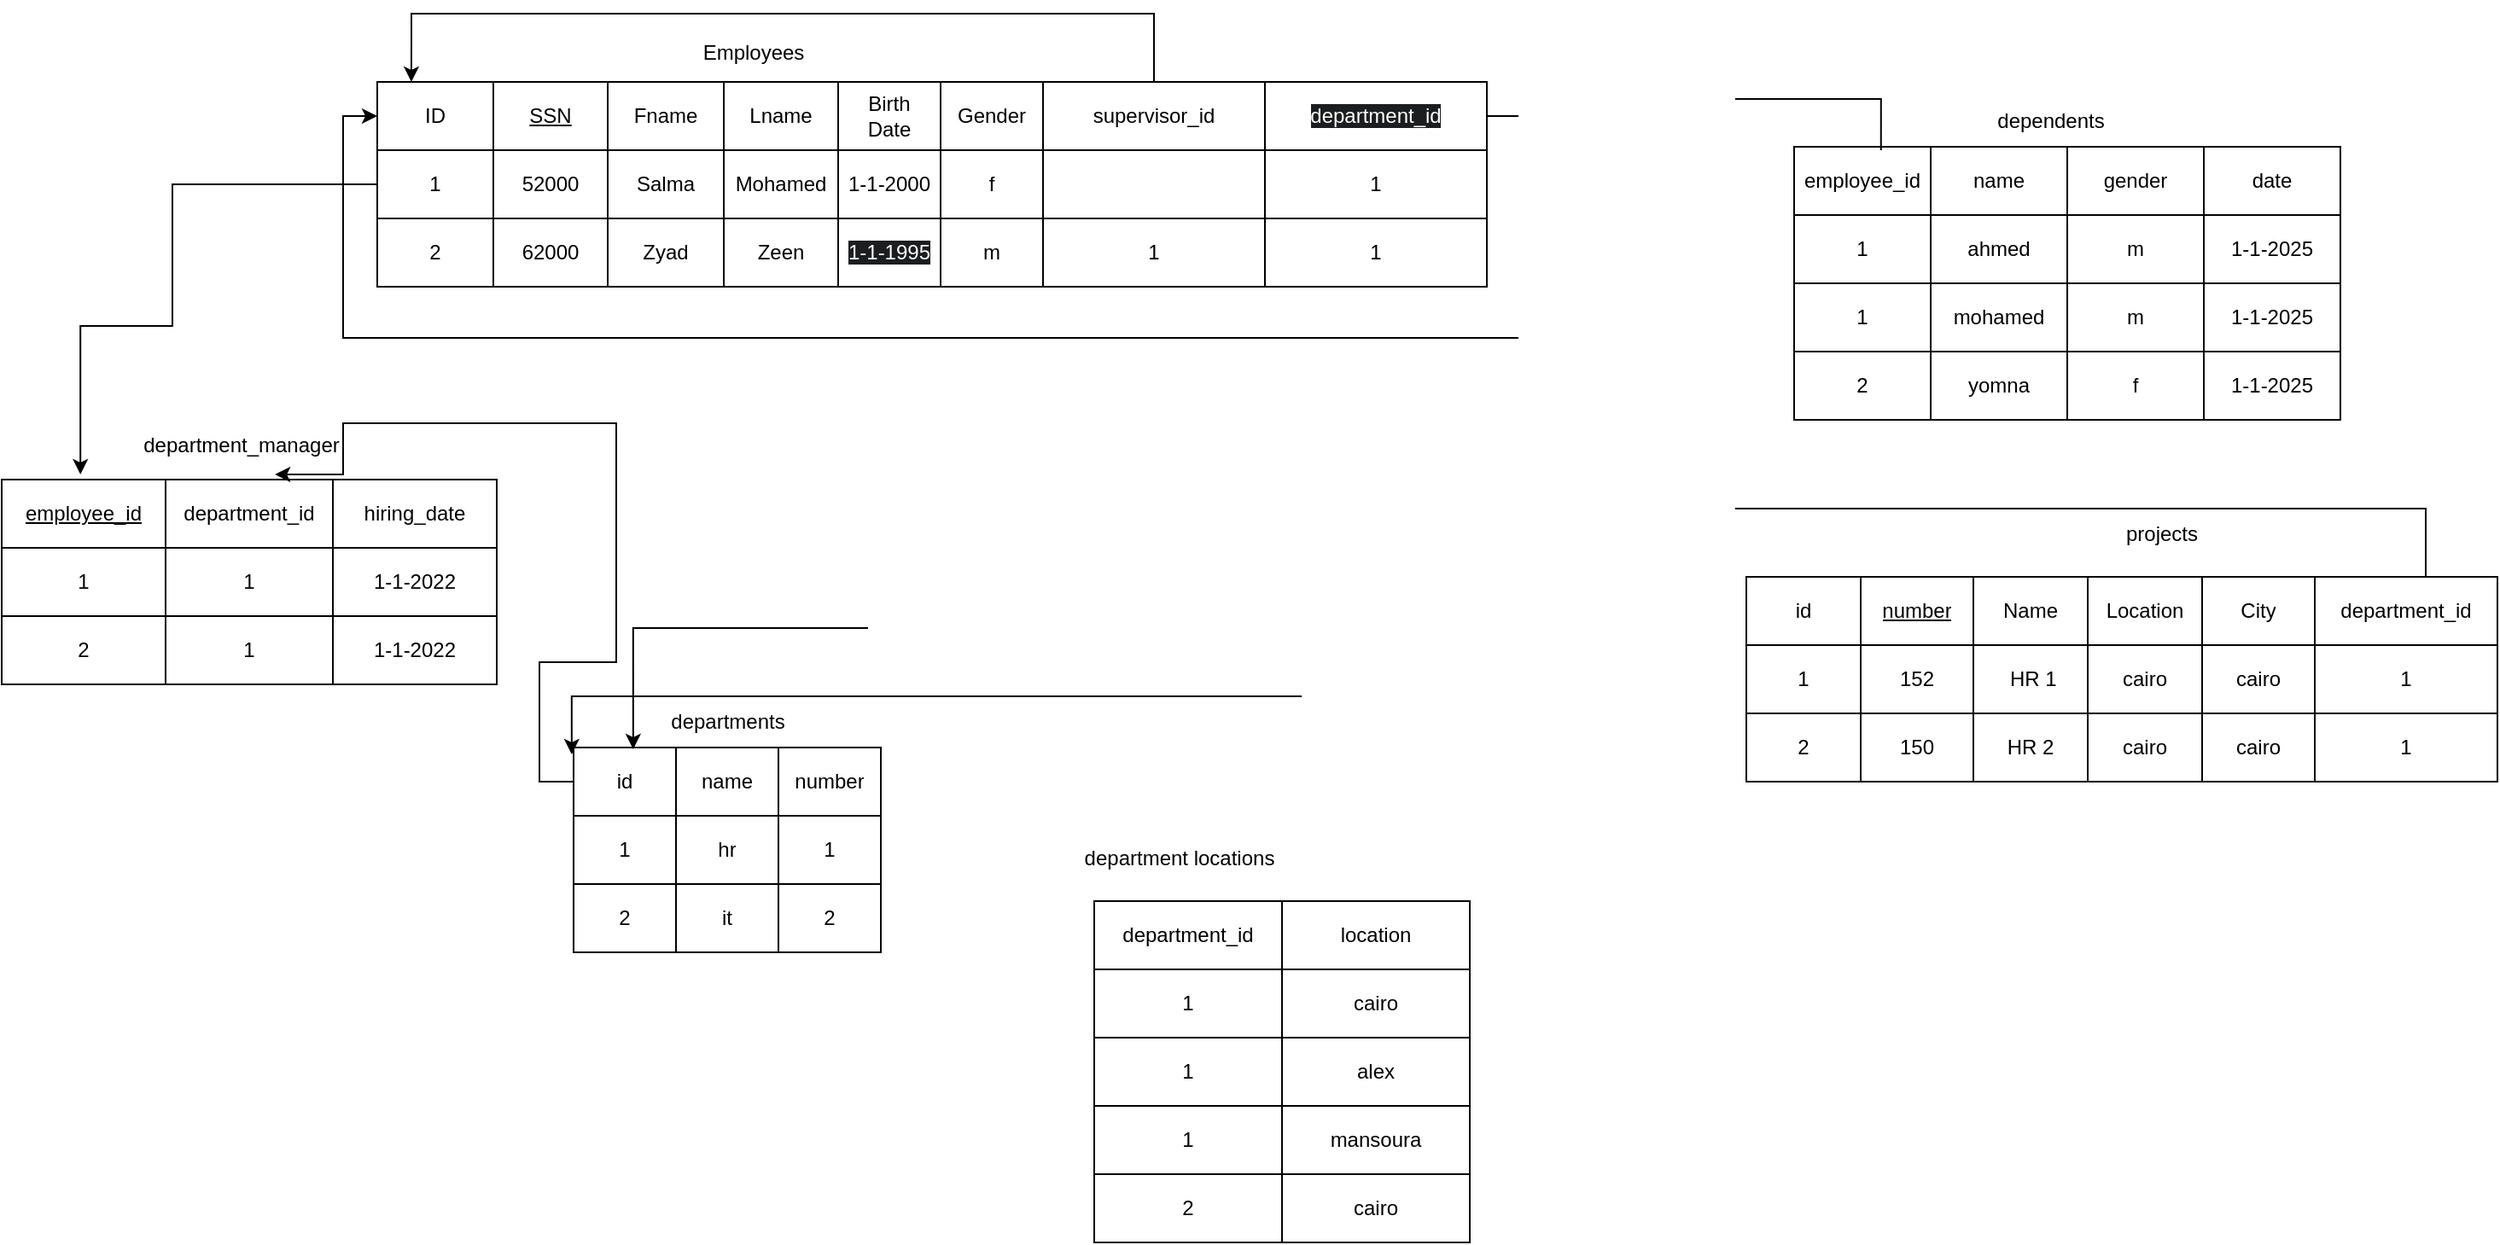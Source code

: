<mxfile version="28.0.6">
  <diagram name="Page-1" id="ElApuCK8rkMdfcmKtp0B">
    <mxGraphModel dx="2515" dy="846" grid="1" gridSize="10" guides="1" tooltips="1" connect="1" arrows="1" fold="1" page="1" pageScale="1" pageWidth="850" pageHeight="1100" math="0" shadow="0">
      <root>
        <mxCell id="0" />
        <mxCell id="1" parent="0" />
        <mxCell id="w_-FG4qF94Bf7m0Gtnq2-33" value="" style="shape=table;startSize=0;container=1;collapsible=0;childLayout=tableLayout;" vertex="1" parent="1">
          <mxGeometry x="-40" y="160" width="270" height="120" as="geometry" />
        </mxCell>
        <mxCell id="w_-FG4qF94Bf7m0Gtnq2-34" value="" style="shape=tableRow;horizontal=0;startSize=0;swimlaneHead=0;swimlaneBody=0;strokeColor=inherit;top=0;left=0;bottom=0;right=0;collapsible=0;dropTarget=0;fillColor=none;points=[[0,0.5],[1,0.5]];portConstraint=eastwest;" vertex="1" parent="w_-FG4qF94Bf7m0Gtnq2-33">
          <mxGeometry width="270" height="40" as="geometry" />
        </mxCell>
        <mxCell id="w_-FG4qF94Bf7m0Gtnq2-35" value="ID" style="shape=partialRectangle;html=1;whiteSpace=wrap;connectable=0;strokeColor=inherit;overflow=hidden;fillColor=none;top=0;left=0;bottom=0;right=0;pointerEvents=1;" vertex="1" parent="w_-FG4qF94Bf7m0Gtnq2-34">
          <mxGeometry width="68" height="40" as="geometry">
            <mxRectangle width="68" height="40" as="alternateBounds" />
          </mxGeometry>
        </mxCell>
        <mxCell id="w_-FG4qF94Bf7m0Gtnq2-36" value="&lt;u&gt;SSN&lt;/u&gt;" style="shape=partialRectangle;html=1;whiteSpace=wrap;connectable=0;strokeColor=inherit;overflow=hidden;fillColor=none;top=0;left=0;bottom=0;right=0;pointerEvents=1;" vertex="1" parent="w_-FG4qF94Bf7m0Gtnq2-34">
          <mxGeometry x="68" width="67" height="40" as="geometry">
            <mxRectangle width="67" height="40" as="alternateBounds" />
          </mxGeometry>
        </mxCell>
        <mxCell id="w_-FG4qF94Bf7m0Gtnq2-37" value="Fname" style="shape=partialRectangle;html=1;whiteSpace=wrap;connectable=0;strokeColor=inherit;overflow=hidden;fillColor=none;top=0;left=0;bottom=0;right=0;pointerEvents=1;" vertex="1" parent="w_-FG4qF94Bf7m0Gtnq2-34">
          <mxGeometry x="135" width="68" height="40" as="geometry">
            <mxRectangle width="68" height="40" as="alternateBounds" />
          </mxGeometry>
        </mxCell>
        <mxCell id="w_-FG4qF94Bf7m0Gtnq2-38" value="Lname" style="shape=partialRectangle;html=1;whiteSpace=wrap;connectable=0;strokeColor=inherit;overflow=hidden;fillColor=none;top=0;left=0;bottom=0;right=0;pointerEvents=1;" vertex="1" parent="w_-FG4qF94Bf7m0Gtnq2-34">
          <mxGeometry x="203" width="67" height="40" as="geometry">
            <mxRectangle width="67" height="40" as="alternateBounds" />
          </mxGeometry>
        </mxCell>
        <mxCell id="w_-FG4qF94Bf7m0Gtnq2-39" value="" style="shape=tableRow;horizontal=0;startSize=0;swimlaneHead=0;swimlaneBody=0;strokeColor=inherit;top=0;left=0;bottom=0;right=0;collapsible=0;dropTarget=0;fillColor=none;points=[[0,0.5],[1,0.5]];portConstraint=eastwest;" vertex="1" parent="w_-FG4qF94Bf7m0Gtnq2-33">
          <mxGeometry y="40" width="270" height="40" as="geometry" />
        </mxCell>
        <mxCell id="w_-FG4qF94Bf7m0Gtnq2-40" value="1" style="shape=partialRectangle;html=1;whiteSpace=wrap;connectable=0;strokeColor=inherit;overflow=hidden;fillColor=none;top=0;left=0;bottom=0;right=0;pointerEvents=1;" vertex="1" parent="w_-FG4qF94Bf7m0Gtnq2-39">
          <mxGeometry width="68" height="40" as="geometry">
            <mxRectangle width="68" height="40" as="alternateBounds" />
          </mxGeometry>
        </mxCell>
        <mxCell id="w_-FG4qF94Bf7m0Gtnq2-41" value="52000" style="shape=partialRectangle;html=1;whiteSpace=wrap;connectable=0;strokeColor=inherit;overflow=hidden;fillColor=none;top=0;left=0;bottom=0;right=0;pointerEvents=1;" vertex="1" parent="w_-FG4qF94Bf7m0Gtnq2-39">
          <mxGeometry x="68" width="67" height="40" as="geometry">
            <mxRectangle width="67" height="40" as="alternateBounds" />
          </mxGeometry>
        </mxCell>
        <mxCell id="w_-FG4qF94Bf7m0Gtnq2-42" value="Salma" style="shape=partialRectangle;html=1;whiteSpace=wrap;connectable=0;strokeColor=inherit;overflow=hidden;fillColor=none;top=0;left=0;bottom=0;right=0;pointerEvents=1;" vertex="1" parent="w_-FG4qF94Bf7m0Gtnq2-39">
          <mxGeometry x="135" width="68" height="40" as="geometry">
            <mxRectangle width="68" height="40" as="alternateBounds" />
          </mxGeometry>
        </mxCell>
        <mxCell id="w_-FG4qF94Bf7m0Gtnq2-43" value="Mohamed" style="shape=partialRectangle;html=1;whiteSpace=wrap;connectable=0;strokeColor=inherit;overflow=hidden;fillColor=none;top=0;left=0;bottom=0;right=0;pointerEvents=1;" vertex="1" parent="w_-FG4qF94Bf7m0Gtnq2-39">
          <mxGeometry x="203" width="67" height="40" as="geometry">
            <mxRectangle width="67" height="40" as="alternateBounds" />
          </mxGeometry>
        </mxCell>
        <mxCell id="w_-FG4qF94Bf7m0Gtnq2-44" value="" style="shape=tableRow;horizontal=0;startSize=0;swimlaneHead=0;swimlaneBody=0;strokeColor=inherit;top=0;left=0;bottom=0;right=0;collapsible=0;dropTarget=0;fillColor=none;points=[[0,0.5],[1,0.5]];portConstraint=eastwest;" vertex="1" parent="w_-FG4qF94Bf7m0Gtnq2-33">
          <mxGeometry y="80" width="270" height="40" as="geometry" />
        </mxCell>
        <mxCell id="w_-FG4qF94Bf7m0Gtnq2-45" value="2" style="shape=partialRectangle;html=1;whiteSpace=wrap;connectable=0;strokeColor=inherit;overflow=hidden;fillColor=none;top=0;left=0;bottom=0;right=0;pointerEvents=1;" vertex="1" parent="w_-FG4qF94Bf7m0Gtnq2-44">
          <mxGeometry width="68" height="40" as="geometry">
            <mxRectangle width="68" height="40" as="alternateBounds" />
          </mxGeometry>
        </mxCell>
        <mxCell id="w_-FG4qF94Bf7m0Gtnq2-46" value="62000" style="shape=partialRectangle;html=1;whiteSpace=wrap;connectable=0;strokeColor=inherit;overflow=hidden;fillColor=none;top=0;left=0;bottom=0;right=0;pointerEvents=1;" vertex="1" parent="w_-FG4qF94Bf7m0Gtnq2-44">
          <mxGeometry x="68" width="67" height="40" as="geometry">
            <mxRectangle width="67" height="40" as="alternateBounds" />
          </mxGeometry>
        </mxCell>
        <mxCell id="w_-FG4qF94Bf7m0Gtnq2-47" value="Zyad" style="shape=partialRectangle;html=1;whiteSpace=wrap;connectable=0;strokeColor=inherit;overflow=hidden;fillColor=none;top=0;left=0;bottom=0;right=0;pointerEvents=1;" vertex="1" parent="w_-FG4qF94Bf7m0Gtnq2-44">
          <mxGeometry x="135" width="68" height="40" as="geometry">
            <mxRectangle width="68" height="40" as="alternateBounds" />
          </mxGeometry>
        </mxCell>
        <mxCell id="w_-FG4qF94Bf7m0Gtnq2-48" value="Zeen" style="shape=partialRectangle;html=1;whiteSpace=wrap;connectable=0;strokeColor=inherit;overflow=hidden;fillColor=none;top=0;left=0;bottom=0;right=0;pointerEvents=1;" vertex="1" parent="w_-FG4qF94Bf7m0Gtnq2-44">
          <mxGeometry x="203" width="67" height="40" as="geometry">
            <mxRectangle width="67" height="40" as="alternateBounds" />
          </mxGeometry>
        </mxCell>
        <mxCell id="w_-FG4qF94Bf7m0Gtnq2-51" value="" style="shape=table;startSize=0;container=1;collapsible=0;childLayout=tableLayout;" vertex="1" parent="1">
          <mxGeometry x="230" y="160" width="120" height="120" as="geometry" />
        </mxCell>
        <mxCell id="w_-FG4qF94Bf7m0Gtnq2-52" value="" style="shape=tableRow;horizontal=0;startSize=0;swimlaneHead=0;swimlaneBody=0;strokeColor=inherit;top=0;left=0;bottom=0;right=0;collapsible=0;dropTarget=0;fillColor=none;points=[[0,0.5],[1,0.5]];portConstraint=eastwest;" vertex="1" parent="w_-FG4qF94Bf7m0Gtnq2-51">
          <mxGeometry width="120" height="40" as="geometry" />
        </mxCell>
        <mxCell id="w_-FG4qF94Bf7m0Gtnq2-53" value="Birth&lt;br&gt;Date" style="shape=partialRectangle;html=1;whiteSpace=wrap;connectable=0;strokeColor=inherit;overflow=hidden;fillColor=none;top=0;left=0;bottom=0;right=0;pointerEvents=1;" vertex="1" parent="w_-FG4qF94Bf7m0Gtnq2-52">
          <mxGeometry width="60" height="40" as="geometry">
            <mxRectangle width="60" height="40" as="alternateBounds" />
          </mxGeometry>
        </mxCell>
        <mxCell id="w_-FG4qF94Bf7m0Gtnq2-54" value="Gender" style="shape=partialRectangle;html=1;whiteSpace=wrap;connectable=0;strokeColor=inherit;overflow=hidden;fillColor=none;top=0;left=0;bottom=0;right=0;pointerEvents=1;" vertex="1" parent="w_-FG4qF94Bf7m0Gtnq2-52">
          <mxGeometry x="60" width="60" height="40" as="geometry">
            <mxRectangle width="60" height="40" as="alternateBounds" />
          </mxGeometry>
        </mxCell>
        <mxCell id="w_-FG4qF94Bf7m0Gtnq2-55" value="" style="shape=tableRow;horizontal=0;startSize=0;swimlaneHead=0;swimlaneBody=0;strokeColor=inherit;top=0;left=0;bottom=0;right=0;collapsible=0;dropTarget=0;fillColor=none;points=[[0,0.5],[1,0.5]];portConstraint=eastwest;" vertex="1" parent="w_-FG4qF94Bf7m0Gtnq2-51">
          <mxGeometry y="40" width="120" height="40" as="geometry" />
        </mxCell>
        <mxCell id="w_-FG4qF94Bf7m0Gtnq2-56" value="1-1-2000" style="shape=partialRectangle;html=1;whiteSpace=wrap;connectable=0;strokeColor=inherit;overflow=hidden;fillColor=none;top=0;left=0;bottom=0;right=0;pointerEvents=1;" vertex="1" parent="w_-FG4qF94Bf7m0Gtnq2-55">
          <mxGeometry width="60" height="40" as="geometry">
            <mxRectangle width="60" height="40" as="alternateBounds" />
          </mxGeometry>
        </mxCell>
        <mxCell id="w_-FG4qF94Bf7m0Gtnq2-57" value="f" style="shape=partialRectangle;html=1;whiteSpace=wrap;connectable=0;strokeColor=inherit;overflow=hidden;fillColor=none;top=0;left=0;bottom=0;right=0;pointerEvents=1;" vertex="1" parent="w_-FG4qF94Bf7m0Gtnq2-55">
          <mxGeometry x="60" width="60" height="40" as="geometry">
            <mxRectangle width="60" height="40" as="alternateBounds" />
          </mxGeometry>
        </mxCell>
        <mxCell id="w_-FG4qF94Bf7m0Gtnq2-58" value="" style="shape=tableRow;horizontal=0;startSize=0;swimlaneHead=0;swimlaneBody=0;strokeColor=inherit;top=0;left=0;bottom=0;right=0;collapsible=0;dropTarget=0;fillColor=none;points=[[0,0.5],[1,0.5]];portConstraint=eastwest;" vertex="1" parent="w_-FG4qF94Bf7m0Gtnq2-51">
          <mxGeometry y="80" width="120" height="40" as="geometry" />
        </mxCell>
        <mxCell id="w_-FG4qF94Bf7m0Gtnq2-59" value="&lt;span style=&quot;color: rgb(255, 255, 255); font-family: Helvetica; font-size: 12px; font-style: normal; font-variant-ligatures: normal; font-variant-caps: normal; font-weight: 400; letter-spacing: normal; orphans: 2; text-align: center; text-indent: 0px; text-transform: none; widows: 2; word-spacing: 0px; -webkit-text-stroke-width: 0px; white-space: normal; background-color: rgb(27, 29, 30); text-decoration-thickness: initial; text-decoration-style: initial; text-decoration-color: initial; display: inline !important; float: none;&quot;&gt;1-1-1995&lt;/span&gt;" style="shape=partialRectangle;html=1;whiteSpace=wrap;connectable=0;strokeColor=inherit;overflow=hidden;fillColor=none;top=0;left=0;bottom=0;right=0;pointerEvents=1;" vertex="1" parent="w_-FG4qF94Bf7m0Gtnq2-58">
          <mxGeometry width="60" height="40" as="geometry">
            <mxRectangle width="60" height="40" as="alternateBounds" />
          </mxGeometry>
        </mxCell>
        <mxCell id="w_-FG4qF94Bf7m0Gtnq2-60" value="m" style="shape=partialRectangle;html=1;whiteSpace=wrap;connectable=0;strokeColor=inherit;overflow=hidden;fillColor=none;top=0;left=0;bottom=0;right=0;pointerEvents=1;" vertex="1" parent="w_-FG4qF94Bf7m0Gtnq2-58">
          <mxGeometry x="60" width="60" height="40" as="geometry">
            <mxRectangle width="60" height="40" as="alternateBounds" />
          </mxGeometry>
        </mxCell>
        <mxCell id="w_-FG4qF94Bf7m0Gtnq2-87" value="" style="shape=table;startSize=0;container=1;collapsible=0;childLayout=tableLayout;" vertex="1" parent="1">
          <mxGeometry x="350" y="160" width="260" height="120" as="geometry" />
        </mxCell>
        <mxCell id="w_-FG4qF94Bf7m0Gtnq2-88" value="" style="shape=tableRow;horizontal=0;startSize=0;swimlaneHead=0;swimlaneBody=0;strokeColor=inherit;top=0;left=0;bottom=0;right=0;collapsible=0;dropTarget=0;fillColor=none;points=[[0,0.5],[1,0.5]];portConstraint=eastwest;" vertex="1" parent="w_-FG4qF94Bf7m0Gtnq2-87">
          <mxGeometry width="260" height="40" as="geometry" />
        </mxCell>
        <mxCell id="w_-FG4qF94Bf7m0Gtnq2-89" value="supervisor_id" style="shape=partialRectangle;html=1;whiteSpace=wrap;connectable=0;strokeColor=inherit;overflow=hidden;fillColor=none;top=0;left=0;bottom=0;right=0;pointerEvents=1;" vertex="1" parent="w_-FG4qF94Bf7m0Gtnq2-88">
          <mxGeometry width="130" height="40" as="geometry">
            <mxRectangle width="130" height="40" as="alternateBounds" />
          </mxGeometry>
        </mxCell>
        <mxCell id="w_-FG4qF94Bf7m0Gtnq2-172" value="&lt;span style=&quot;color: rgb(255, 255, 255); font-family: Helvetica; font-size: 12px; font-style: normal; font-variant-ligatures: normal; font-variant-caps: normal; font-weight: 400; letter-spacing: normal; orphans: 2; text-align: center; text-indent: 0px; text-transform: none; widows: 2; word-spacing: 0px; -webkit-text-stroke-width: 0px; white-space: normal; background-color: rgb(27, 29, 30); text-decoration-thickness: initial; text-decoration-style: initial; text-decoration-color: initial; display: inline !important; float: none;&quot;&gt;department_id&lt;/span&gt;" style="shape=partialRectangle;html=1;whiteSpace=wrap;connectable=0;strokeColor=inherit;overflow=hidden;fillColor=none;top=0;left=0;bottom=0;right=0;pointerEvents=1;" vertex="1" parent="w_-FG4qF94Bf7m0Gtnq2-88">
          <mxGeometry x="130" width="130" height="40" as="geometry">
            <mxRectangle width="130" height="40" as="alternateBounds" />
          </mxGeometry>
        </mxCell>
        <mxCell id="w_-FG4qF94Bf7m0Gtnq2-90" value="" style="shape=tableRow;horizontal=0;startSize=0;swimlaneHead=0;swimlaneBody=0;strokeColor=inherit;top=0;left=0;bottom=0;right=0;collapsible=0;dropTarget=0;fillColor=none;points=[[0,0.5],[1,0.5]];portConstraint=eastwest;" vertex="1" parent="w_-FG4qF94Bf7m0Gtnq2-87">
          <mxGeometry y="40" width="260" height="40" as="geometry" />
        </mxCell>
        <mxCell id="w_-FG4qF94Bf7m0Gtnq2-91" value="" style="shape=partialRectangle;html=1;whiteSpace=wrap;connectable=0;strokeColor=inherit;overflow=hidden;fillColor=none;top=0;left=0;bottom=0;right=0;pointerEvents=1;" vertex="1" parent="w_-FG4qF94Bf7m0Gtnq2-90">
          <mxGeometry width="130" height="40" as="geometry">
            <mxRectangle width="130" height="40" as="alternateBounds" />
          </mxGeometry>
        </mxCell>
        <mxCell id="w_-FG4qF94Bf7m0Gtnq2-173" value="1" style="shape=partialRectangle;html=1;whiteSpace=wrap;connectable=0;strokeColor=inherit;overflow=hidden;fillColor=none;top=0;left=0;bottom=0;right=0;pointerEvents=1;" vertex="1" parent="w_-FG4qF94Bf7m0Gtnq2-90">
          <mxGeometry x="130" width="130" height="40" as="geometry">
            <mxRectangle width="130" height="40" as="alternateBounds" />
          </mxGeometry>
        </mxCell>
        <mxCell id="w_-FG4qF94Bf7m0Gtnq2-92" value="" style="shape=tableRow;horizontal=0;startSize=0;swimlaneHead=0;swimlaneBody=0;strokeColor=inherit;top=0;left=0;bottom=0;right=0;collapsible=0;dropTarget=0;fillColor=none;points=[[0,0.5],[1,0.5]];portConstraint=eastwest;" vertex="1" parent="w_-FG4qF94Bf7m0Gtnq2-87">
          <mxGeometry y="80" width="260" height="40" as="geometry" />
        </mxCell>
        <mxCell id="w_-FG4qF94Bf7m0Gtnq2-93" value="1" style="shape=partialRectangle;html=1;whiteSpace=wrap;connectable=0;strokeColor=inherit;overflow=hidden;fillColor=none;top=0;left=0;bottom=0;right=0;pointerEvents=1;" vertex="1" parent="w_-FG4qF94Bf7m0Gtnq2-92">
          <mxGeometry width="130" height="40" as="geometry">
            <mxRectangle width="130" height="40" as="alternateBounds" />
          </mxGeometry>
        </mxCell>
        <mxCell id="w_-FG4qF94Bf7m0Gtnq2-174" value="1" style="shape=partialRectangle;html=1;whiteSpace=wrap;connectable=0;strokeColor=inherit;overflow=hidden;fillColor=none;top=0;left=0;bottom=0;right=0;pointerEvents=1;" vertex="1" parent="w_-FG4qF94Bf7m0Gtnq2-92">
          <mxGeometry x="130" width="130" height="40" as="geometry">
            <mxRectangle width="130" height="40" as="alternateBounds" />
          </mxGeometry>
        </mxCell>
        <mxCell id="w_-FG4qF94Bf7m0Gtnq2-103" style="edgeStyle=orthogonalEdgeStyle;rounded=0;orthogonalLoop=1;jettySize=auto;html=1;entryX=0.074;entryY=0;entryDx=0;entryDy=0;entryPerimeter=0;" edge="1" parent="1" source="w_-FG4qF94Bf7m0Gtnq2-88" target="w_-FG4qF94Bf7m0Gtnq2-34">
          <mxGeometry relative="1" as="geometry">
            <Array as="points">
              <mxPoint x="415" y="120" />
              <mxPoint x="-20" y="120" />
            </Array>
          </mxGeometry>
        </mxCell>
        <mxCell id="w_-FG4qF94Bf7m0Gtnq2-104" value="Employees" style="text;html=1;align=center;verticalAlign=middle;resizable=0;points=[];autosize=1;strokeColor=none;fillColor=none;" vertex="1" parent="1">
          <mxGeometry x="140" y="128" width="80" height="30" as="geometry" />
        </mxCell>
        <mxCell id="w_-FG4qF94Bf7m0Gtnq2-130" value="&lt;span style=&quot;text-wrap-mode: wrap;&quot;&gt;dependents&lt;/span&gt;" style="text;html=1;align=center;verticalAlign=middle;resizable=0;points=[];autosize=1;strokeColor=none;fillColor=none;" vertex="1" parent="1">
          <mxGeometry x="895" y="168" width="90" height="30" as="geometry" />
        </mxCell>
        <mxCell id="w_-FG4qF94Bf7m0Gtnq2-105" value="" style="shape=table;startSize=0;container=1;collapsible=0;childLayout=tableLayout;" vertex="1" parent="1">
          <mxGeometry x="790" y="198" width="320" height="160" as="geometry" />
        </mxCell>
        <mxCell id="w_-FG4qF94Bf7m0Gtnq2-106" value="" style="shape=tableRow;horizontal=0;startSize=0;swimlaneHead=0;swimlaneBody=0;strokeColor=inherit;top=0;left=0;bottom=0;right=0;collapsible=0;dropTarget=0;fillColor=none;points=[[0,0.5],[1,0.5]];portConstraint=eastwest;" vertex="1" parent="w_-FG4qF94Bf7m0Gtnq2-105">
          <mxGeometry width="320" height="40" as="geometry" />
        </mxCell>
        <mxCell id="w_-FG4qF94Bf7m0Gtnq2-107" value="employee_id" style="shape=partialRectangle;html=1;whiteSpace=wrap;connectable=0;strokeColor=inherit;overflow=hidden;fillColor=none;top=0;left=0;bottom=0;right=0;pointerEvents=1;" vertex="1" parent="w_-FG4qF94Bf7m0Gtnq2-106">
          <mxGeometry width="80" height="40" as="geometry">
            <mxRectangle width="80" height="40" as="alternateBounds" />
          </mxGeometry>
        </mxCell>
        <mxCell id="w_-FG4qF94Bf7m0Gtnq2-108" value="name" style="shape=partialRectangle;html=1;whiteSpace=wrap;connectable=0;strokeColor=inherit;overflow=hidden;fillColor=none;top=0;left=0;bottom=0;right=0;pointerEvents=1;" vertex="1" parent="w_-FG4qF94Bf7m0Gtnq2-106">
          <mxGeometry x="80" width="80" height="40" as="geometry">
            <mxRectangle width="80" height="40" as="alternateBounds" />
          </mxGeometry>
        </mxCell>
        <mxCell id="w_-FG4qF94Bf7m0Gtnq2-109" value="gender" style="shape=partialRectangle;html=1;whiteSpace=wrap;connectable=0;strokeColor=inherit;overflow=hidden;fillColor=none;top=0;left=0;bottom=0;right=0;pointerEvents=1;" vertex="1" parent="w_-FG4qF94Bf7m0Gtnq2-106">
          <mxGeometry x="160" width="80" height="40" as="geometry">
            <mxRectangle width="80" height="40" as="alternateBounds" />
          </mxGeometry>
        </mxCell>
        <mxCell id="w_-FG4qF94Bf7m0Gtnq2-110" value="date" style="shape=partialRectangle;html=1;whiteSpace=wrap;connectable=0;strokeColor=inherit;overflow=hidden;fillColor=none;top=0;left=0;bottom=0;right=0;pointerEvents=1;" vertex="1" parent="w_-FG4qF94Bf7m0Gtnq2-106">
          <mxGeometry x="240" width="80" height="40" as="geometry">
            <mxRectangle width="80" height="40" as="alternateBounds" />
          </mxGeometry>
        </mxCell>
        <mxCell id="w_-FG4qF94Bf7m0Gtnq2-112" value="" style="shape=tableRow;horizontal=0;startSize=0;swimlaneHead=0;swimlaneBody=0;strokeColor=inherit;top=0;left=0;bottom=0;right=0;collapsible=0;dropTarget=0;fillColor=none;points=[[0,0.5],[1,0.5]];portConstraint=eastwest;" vertex="1" parent="w_-FG4qF94Bf7m0Gtnq2-105">
          <mxGeometry y="40" width="320" height="40" as="geometry" />
        </mxCell>
        <mxCell id="w_-FG4qF94Bf7m0Gtnq2-113" value="1" style="shape=partialRectangle;html=1;whiteSpace=wrap;connectable=0;strokeColor=inherit;overflow=hidden;fillColor=none;top=0;left=0;bottom=0;right=0;pointerEvents=1;" vertex="1" parent="w_-FG4qF94Bf7m0Gtnq2-112">
          <mxGeometry width="80" height="40" as="geometry">
            <mxRectangle width="80" height="40" as="alternateBounds" />
          </mxGeometry>
        </mxCell>
        <mxCell id="w_-FG4qF94Bf7m0Gtnq2-114" value="ahmed" style="shape=partialRectangle;html=1;whiteSpace=wrap;connectable=0;strokeColor=inherit;overflow=hidden;fillColor=none;top=0;left=0;bottom=0;right=0;pointerEvents=1;" vertex="1" parent="w_-FG4qF94Bf7m0Gtnq2-112">
          <mxGeometry x="80" width="80" height="40" as="geometry">
            <mxRectangle width="80" height="40" as="alternateBounds" />
          </mxGeometry>
        </mxCell>
        <mxCell id="w_-FG4qF94Bf7m0Gtnq2-115" value="m" style="shape=partialRectangle;html=1;whiteSpace=wrap;connectable=0;strokeColor=inherit;overflow=hidden;fillColor=none;top=0;left=0;bottom=0;right=0;pointerEvents=1;" vertex="1" parent="w_-FG4qF94Bf7m0Gtnq2-112">
          <mxGeometry x="160" width="80" height="40" as="geometry">
            <mxRectangle width="80" height="40" as="alternateBounds" />
          </mxGeometry>
        </mxCell>
        <mxCell id="w_-FG4qF94Bf7m0Gtnq2-116" value="1-1-2025" style="shape=partialRectangle;html=1;whiteSpace=wrap;connectable=0;strokeColor=inherit;overflow=hidden;fillColor=none;top=0;left=0;bottom=0;right=0;pointerEvents=1;" vertex="1" parent="w_-FG4qF94Bf7m0Gtnq2-112">
          <mxGeometry x="240" width="80" height="40" as="geometry">
            <mxRectangle width="80" height="40" as="alternateBounds" />
          </mxGeometry>
        </mxCell>
        <mxCell id="w_-FG4qF94Bf7m0Gtnq2-118" value="" style="shape=tableRow;horizontal=0;startSize=0;swimlaneHead=0;swimlaneBody=0;strokeColor=inherit;top=0;left=0;bottom=0;right=0;collapsible=0;dropTarget=0;fillColor=none;points=[[0,0.5],[1,0.5]];portConstraint=eastwest;" vertex="1" parent="w_-FG4qF94Bf7m0Gtnq2-105">
          <mxGeometry y="80" width="320" height="40" as="geometry" />
        </mxCell>
        <mxCell id="w_-FG4qF94Bf7m0Gtnq2-119" value="1" style="shape=partialRectangle;html=1;whiteSpace=wrap;connectable=0;strokeColor=inherit;overflow=hidden;fillColor=none;top=0;left=0;bottom=0;right=0;pointerEvents=1;" vertex="1" parent="w_-FG4qF94Bf7m0Gtnq2-118">
          <mxGeometry width="80" height="40" as="geometry">
            <mxRectangle width="80" height="40" as="alternateBounds" />
          </mxGeometry>
        </mxCell>
        <mxCell id="w_-FG4qF94Bf7m0Gtnq2-120" value="mohamed" style="shape=partialRectangle;html=1;whiteSpace=wrap;connectable=0;strokeColor=inherit;overflow=hidden;fillColor=none;top=0;left=0;bottom=0;right=0;pointerEvents=1;" vertex="1" parent="w_-FG4qF94Bf7m0Gtnq2-118">
          <mxGeometry x="80" width="80" height="40" as="geometry">
            <mxRectangle width="80" height="40" as="alternateBounds" />
          </mxGeometry>
        </mxCell>
        <mxCell id="w_-FG4qF94Bf7m0Gtnq2-121" value="m" style="shape=partialRectangle;html=1;whiteSpace=wrap;connectable=0;strokeColor=inherit;overflow=hidden;fillColor=none;top=0;left=0;bottom=0;right=0;pointerEvents=1;" vertex="1" parent="w_-FG4qF94Bf7m0Gtnq2-118">
          <mxGeometry x="160" width="80" height="40" as="geometry">
            <mxRectangle width="80" height="40" as="alternateBounds" />
          </mxGeometry>
        </mxCell>
        <mxCell id="w_-FG4qF94Bf7m0Gtnq2-122" value="1-1-2025" style="shape=partialRectangle;html=1;whiteSpace=wrap;connectable=0;strokeColor=inherit;overflow=hidden;fillColor=none;top=0;left=0;bottom=0;right=0;pointerEvents=1;" vertex="1" parent="w_-FG4qF94Bf7m0Gtnq2-118">
          <mxGeometry x="240" width="80" height="40" as="geometry">
            <mxRectangle width="80" height="40" as="alternateBounds" />
          </mxGeometry>
        </mxCell>
        <mxCell id="w_-FG4qF94Bf7m0Gtnq2-124" value="" style="shape=tableRow;horizontal=0;startSize=0;swimlaneHead=0;swimlaneBody=0;strokeColor=inherit;top=0;left=0;bottom=0;right=0;collapsible=0;dropTarget=0;fillColor=none;points=[[0,0.5],[1,0.5]];portConstraint=eastwest;" vertex="1" parent="w_-FG4qF94Bf7m0Gtnq2-105">
          <mxGeometry y="120" width="320" height="40" as="geometry" />
        </mxCell>
        <mxCell id="w_-FG4qF94Bf7m0Gtnq2-125" value="2" style="shape=partialRectangle;html=1;whiteSpace=wrap;connectable=0;strokeColor=inherit;overflow=hidden;fillColor=none;top=0;left=0;bottom=0;right=0;pointerEvents=1;" vertex="1" parent="w_-FG4qF94Bf7m0Gtnq2-124">
          <mxGeometry width="80" height="40" as="geometry">
            <mxRectangle width="80" height="40" as="alternateBounds" />
          </mxGeometry>
        </mxCell>
        <mxCell id="w_-FG4qF94Bf7m0Gtnq2-126" value="yomna" style="shape=partialRectangle;html=1;whiteSpace=wrap;connectable=0;strokeColor=inherit;overflow=hidden;fillColor=none;top=0;left=0;bottom=0;right=0;pointerEvents=1;" vertex="1" parent="w_-FG4qF94Bf7m0Gtnq2-124">
          <mxGeometry x="80" width="80" height="40" as="geometry">
            <mxRectangle width="80" height="40" as="alternateBounds" />
          </mxGeometry>
        </mxCell>
        <mxCell id="w_-FG4qF94Bf7m0Gtnq2-127" value="f" style="shape=partialRectangle;html=1;whiteSpace=wrap;connectable=0;strokeColor=inherit;overflow=hidden;fillColor=none;top=0;left=0;bottom=0;right=0;pointerEvents=1;" vertex="1" parent="w_-FG4qF94Bf7m0Gtnq2-124">
          <mxGeometry x="160" width="80" height="40" as="geometry">
            <mxRectangle width="80" height="40" as="alternateBounds" />
          </mxGeometry>
        </mxCell>
        <mxCell id="w_-FG4qF94Bf7m0Gtnq2-128" value="1-1-2025" style="shape=partialRectangle;html=1;whiteSpace=wrap;connectable=0;strokeColor=inherit;overflow=hidden;fillColor=none;top=0;left=0;bottom=0;right=0;pointerEvents=1;" vertex="1" parent="w_-FG4qF94Bf7m0Gtnq2-124">
          <mxGeometry x="240" width="80" height="40" as="geometry">
            <mxRectangle width="80" height="40" as="alternateBounds" />
          </mxGeometry>
        </mxCell>
        <mxCell id="w_-FG4qF94Bf7m0Gtnq2-132" value="&lt;span style=&quot;text-wrap-mode: wrap;&quot;&gt;departments&lt;/span&gt;" style="text;html=1;align=center;verticalAlign=middle;resizable=0;points=[];autosize=1;strokeColor=none;fillColor=none;" vertex="1" parent="1">
          <mxGeometry x="120" y="520" width="90" height="30" as="geometry" />
        </mxCell>
        <mxCell id="w_-FG4qF94Bf7m0Gtnq2-133" value="" style="shape=table;startSize=0;container=1;collapsible=0;childLayout=tableLayout;" vertex="1" parent="1">
          <mxGeometry x="75" y="550" width="180" height="120" as="geometry" />
        </mxCell>
        <mxCell id="w_-FG4qF94Bf7m0Gtnq2-134" value="" style="shape=tableRow;horizontal=0;startSize=0;swimlaneHead=0;swimlaneBody=0;strokeColor=inherit;top=0;left=0;bottom=0;right=0;collapsible=0;dropTarget=0;fillColor=none;points=[[0,0.5],[1,0.5]];portConstraint=eastwest;" vertex="1" parent="w_-FG4qF94Bf7m0Gtnq2-133">
          <mxGeometry width="180" height="40" as="geometry" />
        </mxCell>
        <mxCell id="w_-FG4qF94Bf7m0Gtnq2-168" value="id" style="shape=partialRectangle;html=1;whiteSpace=wrap;connectable=0;strokeColor=inherit;overflow=hidden;fillColor=none;top=0;left=0;bottom=0;right=0;pointerEvents=1;" vertex="1" parent="w_-FG4qF94Bf7m0Gtnq2-134">
          <mxGeometry width="60" height="40" as="geometry">
            <mxRectangle width="60" height="40" as="alternateBounds" />
          </mxGeometry>
        </mxCell>
        <mxCell id="w_-FG4qF94Bf7m0Gtnq2-135" value="name" style="shape=partialRectangle;html=1;whiteSpace=wrap;connectable=0;strokeColor=inherit;overflow=hidden;fillColor=none;top=0;left=0;bottom=0;right=0;pointerEvents=1;" vertex="1" parent="w_-FG4qF94Bf7m0Gtnq2-134">
          <mxGeometry x="60" width="60" height="40" as="geometry">
            <mxRectangle width="60" height="40" as="alternateBounds" />
          </mxGeometry>
        </mxCell>
        <mxCell id="w_-FG4qF94Bf7m0Gtnq2-136" value="number" style="shape=partialRectangle;html=1;whiteSpace=wrap;connectable=0;strokeColor=inherit;overflow=hidden;fillColor=none;top=0;left=0;bottom=0;right=0;pointerEvents=1;" vertex="1" parent="w_-FG4qF94Bf7m0Gtnq2-134">
          <mxGeometry x="120" width="60" height="40" as="geometry">
            <mxRectangle width="60" height="40" as="alternateBounds" />
          </mxGeometry>
        </mxCell>
        <mxCell id="w_-FG4qF94Bf7m0Gtnq2-137" value="" style="shape=tableRow;horizontal=0;startSize=0;swimlaneHead=0;swimlaneBody=0;strokeColor=inherit;top=0;left=0;bottom=0;right=0;collapsible=0;dropTarget=0;fillColor=none;points=[[0,0.5],[1,0.5]];portConstraint=eastwest;" vertex="1" parent="w_-FG4qF94Bf7m0Gtnq2-133">
          <mxGeometry y="40" width="180" height="40" as="geometry" />
        </mxCell>
        <mxCell id="w_-FG4qF94Bf7m0Gtnq2-169" value="1" style="shape=partialRectangle;html=1;whiteSpace=wrap;connectable=0;strokeColor=inherit;overflow=hidden;fillColor=none;top=0;left=0;bottom=0;right=0;pointerEvents=1;" vertex="1" parent="w_-FG4qF94Bf7m0Gtnq2-137">
          <mxGeometry width="60" height="40" as="geometry">
            <mxRectangle width="60" height="40" as="alternateBounds" />
          </mxGeometry>
        </mxCell>
        <mxCell id="w_-FG4qF94Bf7m0Gtnq2-138" value="hr" style="shape=partialRectangle;html=1;whiteSpace=wrap;connectable=0;strokeColor=inherit;overflow=hidden;fillColor=none;top=0;left=0;bottom=0;right=0;pointerEvents=1;" vertex="1" parent="w_-FG4qF94Bf7m0Gtnq2-137">
          <mxGeometry x="60" width="60" height="40" as="geometry">
            <mxRectangle width="60" height="40" as="alternateBounds" />
          </mxGeometry>
        </mxCell>
        <mxCell id="w_-FG4qF94Bf7m0Gtnq2-139" value="1" style="shape=partialRectangle;html=1;whiteSpace=wrap;connectable=0;strokeColor=inherit;overflow=hidden;fillColor=none;top=0;left=0;bottom=0;right=0;pointerEvents=1;" vertex="1" parent="w_-FG4qF94Bf7m0Gtnq2-137">
          <mxGeometry x="120" width="60" height="40" as="geometry">
            <mxRectangle width="60" height="40" as="alternateBounds" />
          </mxGeometry>
        </mxCell>
        <mxCell id="w_-FG4qF94Bf7m0Gtnq2-140" value="" style="shape=tableRow;horizontal=0;startSize=0;swimlaneHead=0;swimlaneBody=0;strokeColor=inherit;top=0;left=0;bottom=0;right=0;collapsible=0;dropTarget=0;fillColor=none;points=[[0,0.5],[1,0.5]];portConstraint=eastwest;" vertex="1" parent="w_-FG4qF94Bf7m0Gtnq2-133">
          <mxGeometry y="80" width="180" height="40" as="geometry" />
        </mxCell>
        <mxCell id="w_-FG4qF94Bf7m0Gtnq2-170" value="2" style="shape=partialRectangle;html=1;whiteSpace=wrap;connectable=0;strokeColor=inherit;overflow=hidden;fillColor=none;top=0;left=0;bottom=0;right=0;pointerEvents=1;" vertex="1" parent="w_-FG4qF94Bf7m0Gtnq2-140">
          <mxGeometry width="60" height="40" as="geometry">
            <mxRectangle width="60" height="40" as="alternateBounds" />
          </mxGeometry>
        </mxCell>
        <mxCell id="w_-FG4qF94Bf7m0Gtnq2-141" value="it" style="shape=partialRectangle;html=1;whiteSpace=wrap;connectable=0;strokeColor=inherit;overflow=hidden;fillColor=none;top=0;left=0;bottom=0;right=0;pointerEvents=1;" vertex="1" parent="w_-FG4qF94Bf7m0Gtnq2-140">
          <mxGeometry x="60" width="60" height="40" as="geometry">
            <mxRectangle width="60" height="40" as="alternateBounds" />
          </mxGeometry>
        </mxCell>
        <mxCell id="w_-FG4qF94Bf7m0Gtnq2-142" value="2" style="shape=partialRectangle;html=1;whiteSpace=wrap;connectable=0;strokeColor=inherit;overflow=hidden;fillColor=none;top=0;left=0;bottom=0;right=0;pointerEvents=1;" vertex="1" parent="w_-FG4qF94Bf7m0Gtnq2-140">
          <mxGeometry x="120" width="60" height="40" as="geometry">
            <mxRectangle width="60" height="40" as="alternateBounds" />
          </mxGeometry>
        </mxCell>
        <mxCell id="w_-FG4qF94Bf7m0Gtnq2-143" value="&lt;span style=&quot;text-wrap-mode: wrap;&quot;&gt;projects&lt;/span&gt;" style="text;html=1;align=center;verticalAlign=middle;resizable=0;points=[];autosize=1;strokeColor=none;fillColor=none;" vertex="1" parent="1">
          <mxGeometry x="970" y="410" width="70" height="30" as="geometry" />
        </mxCell>
        <mxCell id="w_-FG4qF94Bf7m0Gtnq2-145" style="edgeStyle=orthogonalEdgeStyle;rounded=0;orthogonalLoop=1;jettySize=auto;html=1;entryX=0;entryY=0.5;entryDx=0;entryDy=0;exitX=0.159;exitY=0.05;exitDx=0;exitDy=0;exitPerimeter=0;" edge="1" parent="1" source="w_-FG4qF94Bf7m0Gtnq2-106" target="w_-FG4qF94Bf7m0Gtnq2-34">
          <mxGeometry relative="1" as="geometry">
            <mxPoint x="840" y="190" as="sourcePoint" />
            <Array as="points">
              <mxPoint x="841" y="170" />
              <mxPoint x="730" y="170" />
              <mxPoint x="730" y="310" />
              <mxPoint x="-60" y="310" />
              <mxPoint x="-60" y="180" />
            </Array>
          </mxGeometry>
        </mxCell>
        <mxCell id="w_-FG4qF94Bf7m0Gtnq2-146" value="" style="shape=table;startSize=0;container=1;collapsible=0;childLayout=tableLayout;" vertex="1" parent="1">
          <mxGeometry x="762" y="450" width="440" height="120" as="geometry" />
        </mxCell>
        <mxCell id="w_-FG4qF94Bf7m0Gtnq2-147" value="" style="shape=tableRow;horizontal=0;startSize=0;swimlaneHead=0;swimlaneBody=0;strokeColor=inherit;top=0;left=0;bottom=0;right=0;collapsible=0;dropTarget=0;fillColor=none;points=[[0,0.5],[1,0.5]];portConstraint=eastwest;" vertex="1" parent="w_-FG4qF94Bf7m0Gtnq2-146">
          <mxGeometry width="440" height="40" as="geometry" />
        </mxCell>
        <mxCell id="w_-FG4qF94Bf7m0Gtnq2-162" value="id" style="shape=partialRectangle;html=1;whiteSpace=wrap;connectable=0;strokeColor=inherit;overflow=hidden;fillColor=none;top=0;left=0;bottom=0;right=0;pointerEvents=1;" vertex="1" parent="w_-FG4qF94Bf7m0Gtnq2-147">
          <mxGeometry width="67" height="40" as="geometry">
            <mxRectangle width="67" height="40" as="alternateBounds" />
          </mxGeometry>
        </mxCell>
        <mxCell id="w_-FG4qF94Bf7m0Gtnq2-148" value="&lt;u&gt;number&lt;/u&gt;" style="shape=partialRectangle;html=1;whiteSpace=wrap;connectable=0;strokeColor=inherit;overflow=hidden;fillColor=none;top=0;left=0;bottom=0;right=0;pointerEvents=1;" vertex="1" parent="w_-FG4qF94Bf7m0Gtnq2-147">
          <mxGeometry x="67" width="66" height="40" as="geometry">
            <mxRectangle width="66" height="40" as="alternateBounds" />
          </mxGeometry>
        </mxCell>
        <mxCell id="w_-FG4qF94Bf7m0Gtnq2-149" value="Name" style="shape=partialRectangle;html=1;whiteSpace=wrap;connectable=0;strokeColor=inherit;overflow=hidden;fillColor=none;top=0;left=0;bottom=0;right=0;pointerEvents=1;" vertex="1" parent="w_-FG4qF94Bf7m0Gtnq2-147">
          <mxGeometry x="133" width="67" height="40" as="geometry">
            <mxRectangle width="67" height="40" as="alternateBounds" />
          </mxGeometry>
        </mxCell>
        <mxCell id="w_-FG4qF94Bf7m0Gtnq2-150" value="Location" style="shape=partialRectangle;html=1;whiteSpace=wrap;connectable=0;strokeColor=inherit;overflow=hidden;fillColor=none;top=0;left=0;bottom=0;right=0;pointerEvents=1;" vertex="1" parent="w_-FG4qF94Bf7m0Gtnq2-147">
          <mxGeometry x="200" width="67" height="40" as="geometry">
            <mxRectangle width="67" height="40" as="alternateBounds" />
          </mxGeometry>
        </mxCell>
        <mxCell id="w_-FG4qF94Bf7m0Gtnq2-151" value="City" style="shape=partialRectangle;html=1;whiteSpace=wrap;connectable=0;strokeColor=inherit;overflow=hidden;fillColor=none;top=0;left=0;bottom=0;right=0;pointerEvents=1;" vertex="1" parent="w_-FG4qF94Bf7m0Gtnq2-147">
          <mxGeometry x="267" width="66" height="40" as="geometry">
            <mxRectangle width="66" height="40" as="alternateBounds" />
          </mxGeometry>
        </mxCell>
        <mxCell id="w_-FG4qF94Bf7m0Gtnq2-165" value="department_id" style="shape=partialRectangle;html=1;whiteSpace=wrap;connectable=0;strokeColor=inherit;overflow=hidden;fillColor=none;top=0;left=0;bottom=0;right=0;pointerEvents=1;" vertex="1" parent="w_-FG4qF94Bf7m0Gtnq2-147">
          <mxGeometry x="333" width="107" height="40" as="geometry">
            <mxRectangle width="107" height="40" as="alternateBounds" />
          </mxGeometry>
        </mxCell>
        <mxCell id="w_-FG4qF94Bf7m0Gtnq2-152" value="" style="shape=tableRow;horizontal=0;startSize=0;swimlaneHead=0;swimlaneBody=0;strokeColor=inherit;top=0;left=0;bottom=0;right=0;collapsible=0;dropTarget=0;fillColor=none;points=[[0,0.5],[1,0.5]];portConstraint=eastwest;" vertex="1" parent="w_-FG4qF94Bf7m0Gtnq2-146">
          <mxGeometry y="40" width="440" height="40" as="geometry" />
        </mxCell>
        <mxCell id="w_-FG4qF94Bf7m0Gtnq2-163" value="1" style="shape=partialRectangle;html=1;whiteSpace=wrap;connectable=0;strokeColor=inherit;overflow=hidden;fillColor=none;top=0;left=0;bottom=0;right=0;pointerEvents=1;" vertex="1" parent="w_-FG4qF94Bf7m0Gtnq2-152">
          <mxGeometry width="67" height="40" as="geometry">
            <mxRectangle width="67" height="40" as="alternateBounds" />
          </mxGeometry>
        </mxCell>
        <mxCell id="w_-FG4qF94Bf7m0Gtnq2-153" value="152" style="shape=partialRectangle;html=1;whiteSpace=wrap;connectable=0;strokeColor=inherit;overflow=hidden;fillColor=none;top=0;left=0;bottom=0;right=0;pointerEvents=1;" vertex="1" parent="w_-FG4qF94Bf7m0Gtnq2-152">
          <mxGeometry x="67" width="66" height="40" as="geometry">
            <mxRectangle width="66" height="40" as="alternateBounds" />
          </mxGeometry>
        </mxCell>
        <mxCell id="w_-FG4qF94Bf7m0Gtnq2-154" value="&amp;nbsp;HR 1" style="shape=partialRectangle;html=1;whiteSpace=wrap;connectable=0;strokeColor=inherit;overflow=hidden;fillColor=none;top=0;left=0;bottom=0;right=0;pointerEvents=1;" vertex="1" parent="w_-FG4qF94Bf7m0Gtnq2-152">
          <mxGeometry x="133" width="67" height="40" as="geometry">
            <mxRectangle width="67" height="40" as="alternateBounds" />
          </mxGeometry>
        </mxCell>
        <mxCell id="w_-FG4qF94Bf7m0Gtnq2-155" value="cairo" style="shape=partialRectangle;html=1;whiteSpace=wrap;connectable=0;strokeColor=inherit;overflow=hidden;fillColor=none;top=0;left=0;bottom=0;right=0;pointerEvents=1;" vertex="1" parent="w_-FG4qF94Bf7m0Gtnq2-152">
          <mxGeometry x="200" width="67" height="40" as="geometry">
            <mxRectangle width="67" height="40" as="alternateBounds" />
          </mxGeometry>
        </mxCell>
        <mxCell id="w_-FG4qF94Bf7m0Gtnq2-156" value="cairo" style="shape=partialRectangle;html=1;whiteSpace=wrap;connectable=0;strokeColor=inherit;overflow=hidden;fillColor=none;top=0;left=0;bottom=0;right=0;pointerEvents=1;" vertex="1" parent="w_-FG4qF94Bf7m0Gtnq2-152">
          <mxGeometry x="267" width="66" height="40" as="geometry">
            <mxRectangle width="66" height="40" as="alternateBounds" />
          </mxGeometry>
        </mxCell>
        <mxCell id="w_-FG4qF94Bf7m0Gtnq2-166" value="1" style="shape=partialRectangle;html=1;whiteSpace=wrap;connectable=0;strokeColor=inherit;overflow=hidden;fillColor=none;top=0;left=0;bottom=0;right=0;pointerEvents=1;" vertex="1" parent="w_-FG4qF94Bf7m0Gtnq2-152">
          <mxGeometry x="333" width="107" height="40" as="geometry">
            <mxRectangle width="107" height="40" as="alternateBounds" />
          </mxGeometry>
        </mxCell>
        <mxCell id="w_-FG4qF94Bf7m0Gtnq2-157" value="" style="shape=tableRow;horizontal=0;startSize=0;swimlaneHead=0;swimlaneBody=0;strokeColor=inherit;top=0;left=0;bottom=0;right=0;collapsible=0;dropTarget=0;fillColor=none;points=[[0,0.5],[1,0.5]];portConstraint=eastwest;" vertex="1" parent="w_-FG4qF94Bf7m0Gtnq2-146">
          <mxGeometry y="80" width="440" height="40" as="geometry" />
        </mxCell>
        <mxCell id="w_-FG4qF94Bf7m0Gtnq2-164" value="2" style="shape=partialRectangle;html=1;whiteSpace=wrap;connectable=0;strokeColor=inherit;overflow=hidden;fillColor=none;top=0;left=0;bottom=0;right=0;pointerEvents=1;" vertex="1" parent="w_-FG4qF94Bf7m0Gtnq2-157">
          <mxGeometry width="67" height="40" as="geometry">
            <mxRectangle width="67" height="40" as="alternateBounds" />
          </mxGeometry>
        </mxCell>
        <mxCell id="w_-FG4qF94Bf7m0Gtnq2-158" value="150" style="shape=partialRectangle;html=1;whiteSpace=wrap;connectable=0;strokeColor=inherit;overflow=hidden;fillColor=none;top=0;left=0;bottom=0;right=0;pointerEvents=1;" vertex="1" parent="w_-FG4qF94Bf7m0Gtnq2-157">
          <mxGeometry x="67" width="66" height="40" as="geometry">
            <mxRectangle width="66" height="40" as="alternateBounds" />
          </mxGeometry>
        </mxCell>
        <mxCell id="w_-FG4qF94Bf7m0Gtnq2-159" value="HR 2" style="shape=partialRectangle;html=1;whiteSpace=wrap;connectable=0;strokeColor=inherit;overflow=hidden;fillColor=none;top=0;left=0;bottom=0;right=0;pointerEvents=1;" vertex="1" parent="w_-FG4qF94Bf7m0Gtnq2-157">
          <mxGeometry x="133" width="67" height="40" as="geometry">
            <mxRectangle width="67" height="40" as="alternateBounds" />
          </mxGeometry>
        </mxCell>
        <mxCell id="w_-FG4qF94Bf7m0Gtnq2-160" value="cairo" style="shape=partialRectangle;html=1;whiteSpace=wrap;connectable=0;strokeColor=inherit;overflow=hidden;fillColor=none;top=0;left=0;bottom=0;right=0;pointerEvents=1;" vertex="1" parent="w_-FG4qF94Bf7m0Gtnq2-157">
          <mxGeometry x="200" width="67" height="40" as="geometry">
            <mxRectangle width="67" height="40" as="alternateBounds" />
          </mxGeometry>
        </mxCell>
        <mxCell id="w_-FG4qF94Bf7m0Gtnq2-161" value="cairo" style="shape=partialRectangle;html=1;whiteSpace=wrap;connectable=0;strokeColor=inherit;overflow=hidden;fillColor=none;top=0;left=0;bottom=0;right=0;pointerEvents=1;" vertex="1" parent="w_-FG4qF94Bf7m0Gtnq2-157">
          <mxGeometry x="267" width="66" height="40" as="geometry">
            <mxRectangle width="66" height="40" as="alternateBounds" />
          </mxGeometry>
        </mxCell>
        <mxCell id="w_-FG4qF94Bf7m0Gtnq2-167" value="1" style="shape=partialRectangle;html=1;whiteSpace=wrap;connectable=0;strokeColor=inherit;overflow=hidden;fillColor=none;top=0;left=0;bottom=0;right=0;pointerEvents=1;" vertex="1" parent="w_-FG4qF94Bf7m0Gtnq2-157">
          <mxGeometry x="333" width="107" height="40" as="geometry">
            <mxRectangle width="107" height="40" as="alternateBounds" />
          </mxGeometry>
        </mxCell>
        <mxCell id="w_-FG4qF94Bf7m0Gtnq2-171" style="edgeStyle=orthogonalEdgeStyle;rounded=0;orthogonalLoop=1;jettySize=auto;html=1;entryX=-0.006;entryY=0.1;entryDx=0;entryDy=0;entryPerimeter=0;" edge="1" parent="1" source="w_-FG4qF94Bf7m0Gtnq2-147" target="w_-FG4qF94Bf7m0Gtnq2-134">
          <mxGeometry relative="1" as="geometry">
            <Array as="points">
              <mxPoint x="1160" y="410" />
              <mxPoint x="640" y="410" />
              <mxPoint x="640" y="520" />
              <mxPoint x="74" y="520" />
            </Array>
          </mxGeometry>
        </mxCell>
        <mxCell id="w_-FG4qF94Bf7m0Gtnq2-175" style="edgeStyle=orthogonalEdgeStyle;rounded=0;orthogonalLoop=1;jettySize=auto;html=1;entryX=0.194;entryY=0.025;entryDx=0;entryDy=0;entryPerimeter=0;" edge="1" parent="1" source="w_-FG4qF94Bf7m0Gtnq2-88" target="w_-FG4qF94Bf7m0Gtnq2-134">
          <mxGeometry relative="1" as="geometry">
            <Array as="points">
              <mxPoint x="630" y="180" />
              <mxPoint x="630" y="480" />
              <mxPoint x="110" y="480" />
            </Array>
          </mxGeometry>
        </mxCell>
        <mxCell id="w_-FG4qF94Bf7m0Gtnq2-176" value="" style="shape=table;startSize=0;container=1;collapsible=0;childLayout=tableLayout;" vertex="1" parent="1">
          <mxGeometry x="-260" y="393" width="290" height="120" as="geometry" />
        </mxCell>
        <mxCell id="w_-FG4qF94Bf7m0Gtnq2-177" value="" style="shape=tableRow;horizontal=0;startSize=0;swimlaneHead=0;swimlaneBody=0;strokeColor=inherit;top=0;left=0;bottom=0;right=0;collapsible=0;dropTarget=0;fillColor=none;points=[[0,0.5],[1,0.5]];portConstraint=eastwest;" vertex="1" parent="w_-FG4qF94Bf7m0Gtnq2-176">
          <mxGeometry width="290" height="40" as="geometry" />
        </mxCell>
        <mxCell id="w_-FG4qF94Bf7m0Gtnq2-178" value="&lt;u&gt;employee_id&lt;/u&gt;" style="shape=partialRectangle;html=1;whiteSpace=wrap;connectable=0;strokeColor=inherit;overflow=hidden;fillColor=none;top=0;left=0;bottom=0;right=0;pointerEvents=1;" vertex="1" parent="w_-FG4qF94Bf7m0Gtnq2-177">
          <mxGeometry width="96" height="40" as="geometry">
            <mxRectangle width="96" height="40" as="alternateBounds" />
          </mxGeometry>
        </mxCell>
        <mxCell id="w_-FG4qF94Bf7m0Gtnq2-179" value="department_id" style="shape=partialRectangle;html=1;whiteSpace=wrap;connectable=0;strokeColor=inherit;overflow=hidden;fillColor=none;top=0;left=0;bottom=0;right=0;pointerEvents=1;" vertex="1" parent="w_-FG4qF94Bf7m0Gtnq2-177">
          <mxGeometry x="96" width="98" height="40" as="geometry">
            <mxRectangle width="98" height="40" as="alternateBounds" />
          </mxGeometry>
        </mxCell>
        <mxCell id="w_-FG4qF94Bf7m0Gtnq2-180" value="hiring_date" style="shape=partialRectangle;html=1;whiteSpace=wrap;connectable=0;strokeColor=inherit;overflow=hidden;fillColor=none;top=0;left=0;bottom=0;right=0;pointerEvents=1;" vertex="1" parent="w_-FG4qF94Bf7m0Gtnq2-177">
          <mxGeometry x="194" width="96" height="40" as="geometry">
            <mxRectangle width="96" height="40" as="alternateBounds" />
          </mxGeometry>
        </mxCell>
        <mxCell id="w_-FG4qF94Bf7m0Gtnq2-181" value="" style="shape=tableRow;horizontal=0;startSize=0;swimlaneHead=0;swimlaneBody=0;strokeColor=inherit;top=0;left=0;bottom=0;right=0;collapsible=0;dropTarget=0;fillColor=none;points=[[0,0.5],[1,0.5]];portConstraint=eastwest;" vertex="1" parent="w_-FG4qF94Bf7m0Gtnq2-176">
          <mxGeometry y="40" width="290" height="40" as="geometry" />
        </mxCell>
        <mxCell id="w_-FG4qF94Bf7m0Gtnq2-182" value="1" style="shape=partialRectangle;html=1;whiteSpace=wrap;connectable=0;strokeColor=inherit;overflow=hidden;fillColor=none;top=0;left=0;bottom=0;right=0;pointerEvents=1;" vertex="1" parent="w_-FG4qF94Bf7m0Gtnq2-181">
          <mxGeometry width="96" height="40" as="geometry">
            <mxRectangle width="96" height="40" as="alternateBounds" />
          </mxGeometry>
        </mxCell>
        <mxCell id="w_-FG4qF94Bf7m0Gtnq2-183" value="1" style="shape=partialRectangle;html=1;whiteSpace=wrap;connectable=0;strokeColor=inherit;overflow=hidden;fillColor=none;top=0;left=0;bottom=0;right=0;pointerEvents=1;" vertex="1" parent="w_-FG4qF94Bf7m0Gtnq2-181">
          <mxGeometry x="96" width="98" height="40" as="geometry">
            <mxRectangle width="98" height="40" as="alternateBounds" />
          </mxGeometry>
        </mxCell>
        <mxCell id="w_-FG4qF94Bf7m0Gtnq2-184" value="1-1-2022" style="shape=partialRectangle;html=1;whiteSpace=wrap;connectable=0;strokeColor=inherit;overflow=hidden;fillColor=none;top=0;left=0;bottom=0;right=0;pointerEvents=1;" vertex="1" parent="w_-FG4qF94Bf7m0Gtnq2-181">
          <mxGeometry x="194" width="96" height="40" as="geometry">
            <mxRectangle width="96" height="40" as="alternateBounds" />
          </mxGeometry>
        </mxCell>
        <mxCell id="w_-FG4qF94Bf7m0Gtnq2-185" value="" style="shape=tableRow;horizontal=0;startSize=0;swimlaneHead=0;swimlaneBody=0;strokeColor=inherit;top=0;left=0;bottom=0;right=0;collapsible=0;dropTarget=0;fillColor=none;points=[[0,0.5],[1,0.5]];portConstraint=eastwest;" vertex="1" parent="w_-FG4qF94Bf7m0Gtnq2-176">
          <mxGeometry y="80" width="290" height="40" as="geometry" />
        </mxCell>
        <mxCell id="w_-FG4qF94Bf7m0Gtnq2-186" value="2" style="shape=partialRectangle;html=1;whiteSpace=wrap;connectable=0;strokeColor=inherit;overflow=hidden;fillColor=none;top=0;left=0;bottom=0;right=0;pointerEvents=1;" vertex="1" parent="w_-FG4qF94Bf7m0Gtnq2-185">
          <mxGeometry width="96" height="40" as="geometry">
            <mxRectangle width="96" height="40" as="alternateBounds" />
          </mxGeometry>
        </mxCell>
        <mxCell id="w_-FG4qF94Bf7m0Gtnq2-187" value="1" style="shape=partialRectangle;html=1;whiteSpace=wrap;connectable=0;strokeColor=inherit;overflow=hidden;fillColor=none;top=0;left=0;bottom=0;right=0;pointerEvents=1;" vertex="1" parent="w_-FG4qF94Bf7m0Gtnq2-185">
          <mxGeometry x="96" width="98" height="40" as="geometry">
            <mxRectangle width="98" height="40" as="alternateBounds" />
          </mxGeometry>
        </mxCell>
        <mxCell id="w_-FG4qF94Bf7m0Gtnq2-188" value="1-1-2022" style="shape=partialRectangle;html=1;whiteSpace=wrap;connectable=0;strokeColor=inherit;overflow=hidden;fillColor=none;top=0;left=0;bottom=0;right=0;pointerEvents=1;" vertex="1" parent="w_-FG4qF94Bf7m0Gtnq2-185">
          <mxGeometry x="194" width="96" height="40" as="geometry">
            <mxRectangle width="96" height="40" as="alternateBounds" />
          </mxGeometry>
        </mxCell>
        <mxCell id="w_-FG4qF94Bf7m0Gtnq2-189" value="department_manager" style="text;html=1;align=center;verticalAlign=middle;resizable=0;points=[];autosize=1;strokeColor=none;fillColor=none;" vertex="1" parent="1">
          <mxGeometry x="-190" y="358" width="140" height="30" as="geometry" />
        </mxCell>
        <mxCell id="w_-FG4qF94Bf7m0Gtnq2-190" style="edgeStyle=orthogonalEdgeStyle;rounded=0;orthogonalLoop=1;jettySize=auto;html=1;entryX=0.159;entryY=-0.075;entryDx=0;entryDy=0;entryPerimeter=0;" edge="1" parent="1" source="w_-FG4qF94Bf7m0Gtnq2-39" target="w_-FG4qF94Bf7m0Gtnq2-177">
          <mxGeometry relative="1" as="geometry">
            <Array as="points">
              <mxPoint x="-160" y="220" />
              <mxPoint x="-160" y="303" />
              <mxPoint x="-214" y="303" />
            </Array>
          </mxGeometry>
        </mxCell>
        <mxCell id="w_-FG4qF94Bf7m0Gtnq2-192" style="edgeStyle=orthogonalEdgeStyle;rounded=0;orthogonalLoop=1;jettySize=auto;html=1;entryX=0.552;entryY=-0.075;entryDx=0;entryDy=0;entryPerimeter=0;" edge="1" parent="1" source="w_-FG4qF94Bf7m0Gtnq2-134" target="w_-FG4qF94Bf7m0Gtnq2-177">
          <mxGeometry relative="1" as="geometry">
            <Array as="points">
              <mxPoint x="55" y="570" />
              <mxPoint x="55" y="500" />
              <mxPoint x="100" y="500" />
              <mxPoint x="100" y="360" />
              <mxPoint x="-60" y="360" />
              <mxPoint x="-60" y="390" />
            </Array>
          </mxGeometry>
        </mxCell>
        <mxCell id="w_-FG4qF94Bf7m0Gtnq2-197" value="department locations" style="text;strokeColor=none;align=center;fillColor=none;html=1;verticalAlign=middle;whiteSpace=wrap;rounded=0;" vertex="1" parent="1">
          <mxGeometry x="360" y="600" width="140" height="30" as="geometry" />
        </mxCell>
        <mxCell id="w_-FG4qF94Bf7m0Gtnq2-198" value="" style="shape=table;startSize=0;container=1;collapsible=0;childLayout=tableLayout;" vertex="1" parent="1">
          <mxGeometry x="380" y="640" width="220" height="200" as="geometry" />
        </mxCell>
        <mxCell id="w_-FG4qF94Bf7m0Gtnq2-199" value="" style="shape=tableRow;horizontal=0;startSize=0;swimlaneHead=0;swimlaneBody=0;strokeColor=inherit;top=0;left=0;bottom=0;right=0;collapsible=0;dropTarget=0;fillColor=none;points=[[0,0.5],[1,0.5]];portConstraint=eastwest;" vertex="1" parent="w_-FG4qF94Bf7m0Gtnq2-198">
          <mxGeometry width="220" height="40" as="geometry" />
        </mxCell>
        <mxCell id="w_-FG4qF94Bf7m0Gtnq2-200" value="department_id" style="shape=partialRectangle;html=1;whiteSpace=wrap;connectable=0;strokeColor=inherit;overflow=hidden;fillColor=none;top=0;left=0;bottom=0;right=0;pointerEvents=1;" vertex="1" parent="w_-FG4qF94Bf7m0Gtnq2-199">
          <mxGeometry width="110" height="40" as="geometry">
            <mxRectangle width="110" height="40" as="alternateBounds" />
          </mxGeometry>
        </mxCell>
        <mxCell id="w_-FG4qF94Bf7m0Gtnq2-201" value="location" style="shape=partialRectangle;html=1;whiteSpace=wrap;connectable=0;strokeColor=inherit;overflow=hidden;fillColor=none;top=0;left=0;bottom=0;right=0;pointerEvents=1;" vertex="1" parent="w_-FG4qF94Bf7m0Gtnq2-199">
          <mxGeometry x="110" width="110" height="40" as="geometry">
            <mxRectangle width="110" height="40" as="alternateBounds" />
          </mxGeometry>
        </mxCell>
        <mxCell id="w_-FG4qF94Bf7m0Gtnq2-202" value="" style="shape=tableRow;horizontal=0;startSize=0;swimlaneHead=0;swimlaneBody=0;strokeColor=inherit;top=0;left=0;bottom=0;right=0;collapsible=0;dropTarget=0;fillColor=none;points=[[0,0.5],[1,0.5]];portConstraint=eastwest;" vertex="1" parent="w_-FG4qF94Bf7m0Gtnq2-198">
          <mxGeometry y="40" width="220" height="40" as="geometry" />
        </mxCell>
        <mxCell id="w_-FG4qF94Bf7m0Gtnq2-203" value="1" style="shape=partialRectangle;html=1;whiteSpace=wrap;connectable=0;strokeColor=inherit;overflow=hidden;fillColor=none;top=0;left=0;bottom=0;right=0;pointerEvents=1;" vertex="1" parent="w_-FG4qF94Bf7m0Gtnq2-202">
          <mxGeometry width="110" height="40" as="geometry">
            <mxRectangle width="110" height="40" as="alternateBounds" />
          </mxGeometry>
        </mxCell>
        <mxCell id="w_-FG4qF94Bf7m0Gtnq2-204" value="cairo" style="shape=partialRectangle;html=1;whiteSpace=wrap;connectable=0;strokeColor=inherit;overflow=hidden;fillColor=none;top=0;left=0;bottom=0;right=0;pointerEvents=1;" vertex="1" parent="w_-FG4qF94Bf7m0Gtnq2-202">
          <mxGeometry x="110" width="110" height="40" as="geometry">
            <mxRectangle width="110" height="40" as="alternateBounds" />
          </mxGeometry>
        </mxCell>
        <mxCell id="w_-FG4qF94Bf7m0Gtnq2-205" value="" style="shape=tableRow;horizontal=0;startSize=0;swimlaneHead=0;swimlaneBody=0;strokeColor=inherit;top=0;left=0;bottom=0;right=0;collapsible=0;dropTarget=0;fillColor=none;points=[[0,0.5],[1,0.5]];portConstraint=eastwest;" vertex="1" parent="w_-FG4qF94Bf7m0Gtnq2-198">
          <mxGeometry y="80" width="220" height="40" as="geometry" />
        </mxCell>
        <mxCell id="w_-FG4qF94Bf7m0Gtnq2-206" value="1" style="shape=partialRectangle;html=1;whiteSpace=wrap;connectable=0;strokeColor=inherit;overflow=hidden;fillColor=none;top=0;left=0;bottom=0;right=0;pointerEvents=1;" vertex="1" parent="w_-FG4qF94Bf7m0Gtnq2-205">
          <mxGeometry width="110" height="40" as="geometry">
            <mxRectangle width="110" height="40" as="alternateBounds" />
          </mxGeometry>
        </mxCell>
        <mxCell id="w_-FG4qF94Bf7m0Gtnq2-207" value="alex" style="shape=partialRectangle;html=1;whiteSpace=wrap;connectable=0;strokeColor=inherit;overflow=hidden;fillColor=none;top=0;left=0;bottom=0;right=0;pointerEvents=1;" vertex="1" parent="w_-FG4qF94Bf7m0Gtnq2-205">
          <mxGeometry x="110" width="110" height="40" as="geometry">
            <mxRectangle width="110" height="40" as="alternateBounds" />
          </mxGeometry>
        </mxCell>
        <mxCell id="w_-FG4qF94Bf7m0Gtnq2-208" value="" style="shape=tableRow;horizontal=0;startSize=0;swimlaneHead=0;swimlaneBody=0;strokeColor=inherit;top=0;left=0;bottom=0;right=0;collapsible=0;dropTarget=0;fillColor=none;points=[[0,0.5],[1,0.5]];portConstraint=eastwest;" vertex="1" parent="w_-FG4qF94Bf7m0Gtnq2-198">
          <mxGeometry y="120" width="220" height="40" as="geometry" />
        </mxCell>
        <mxCell id="w_-FG4qF94Bf7m0Gtnq2-209" value="1" style="shape=partialRectangle;html=1;whiteSpace=wrap;connectable=0;strokeColor=inherit;overflow=hidden;fillColor=none;top=0;left=0;bottom=0;right=0;pointerEvents=1;" vertex="1" parent="w_-FG4qF94Bf7m0Gtnq2-208">
          <mxGeometry width="110" height="40" as="geometry">
            <mxRectangle width="110" height="40" as="alternateBounds" />
          </mxGeometry>
        </mxCell>
        <mxCell id="w_-FG4qF94Bf7m0Gtnq2-210" value="mansoura" style="shape=partialRectangle;html=1;whiteSpace=wrap;connectable=0;strokeColor=inherit;overflow=hidden;fillColor=none;top=0;left=0;bottom=0;right=0;pointerEvents=1;" vertex="1" parent="w_-FG4qF94Bf7m0Gtnq2-208">
          <mxGeometry x="110" width="110" height="40" as="geometry">
            <mxRectangle width="110" height="40" as="alternateBounds" />
          </mxGeometry>
        </mxCell>
        <mxCell id="w_-FG4qF94Bf7m0Gtnq2-211" value="" style="shape=tableRow;horizontal=0;startSize=0;swimlaneHead=0;swimlaneBody=0;strokeColor=inherit;top=0;left=0;bottom=0;right=0;collapsible=0;dropTarget=0;fillColor=none;points=[[0,0.5],[1,0.5]];portConstraint=eastwest;" vertex="1" parent="w_-FG4qF94Bf7m0Gtnq2-198">
          <mxGeometry y="160" width="220" height="40" as="geometry" />
        </mxCell>
        <mxCell id="w_-FG4qF94Bf7m0Gtnq2-212" value="2" style="shape=partialRectangle;html=1;whiteSpace=wrap;connectable=0;strokeColor=inherit;overflow=hidden;fillColor=none;top=0;left=0;bottom=0;right=0;pointerEvents=1;" vertex="1" parent="w_-FG4qF94Bf7m0Gtnq2-211">
          <mxGeometry width="110" height="40" as="geometry">
            <mxRectangle width="110" height="40" as="alternateBounds" />
          </mxGeometry>
        </mxCell>
        <mxCell id="w_-FG4qF94Bf7m0Gtnq2-213" value="cairo" style="shape=partialRectangle;html=1;whiteSpace=wrap;connectable=0;strokeColor=inherit;overflow=hidden;fillColor=none;top=0;left=0;bottom=0;right=0;pointerEvents=1;" vertex="1" parent="w_-FG4qF94Bf7m0Gtnq2-211">
          <mxGeometry x="110" width="110" height="40" as="geometry">
            <mxRectangle width="110" height="40" as="alternateBounds" />
          </mxGeometry>
        </mxCell>
      </root>
    </mxGraphModel>
  </diagram>
</mxfile>

